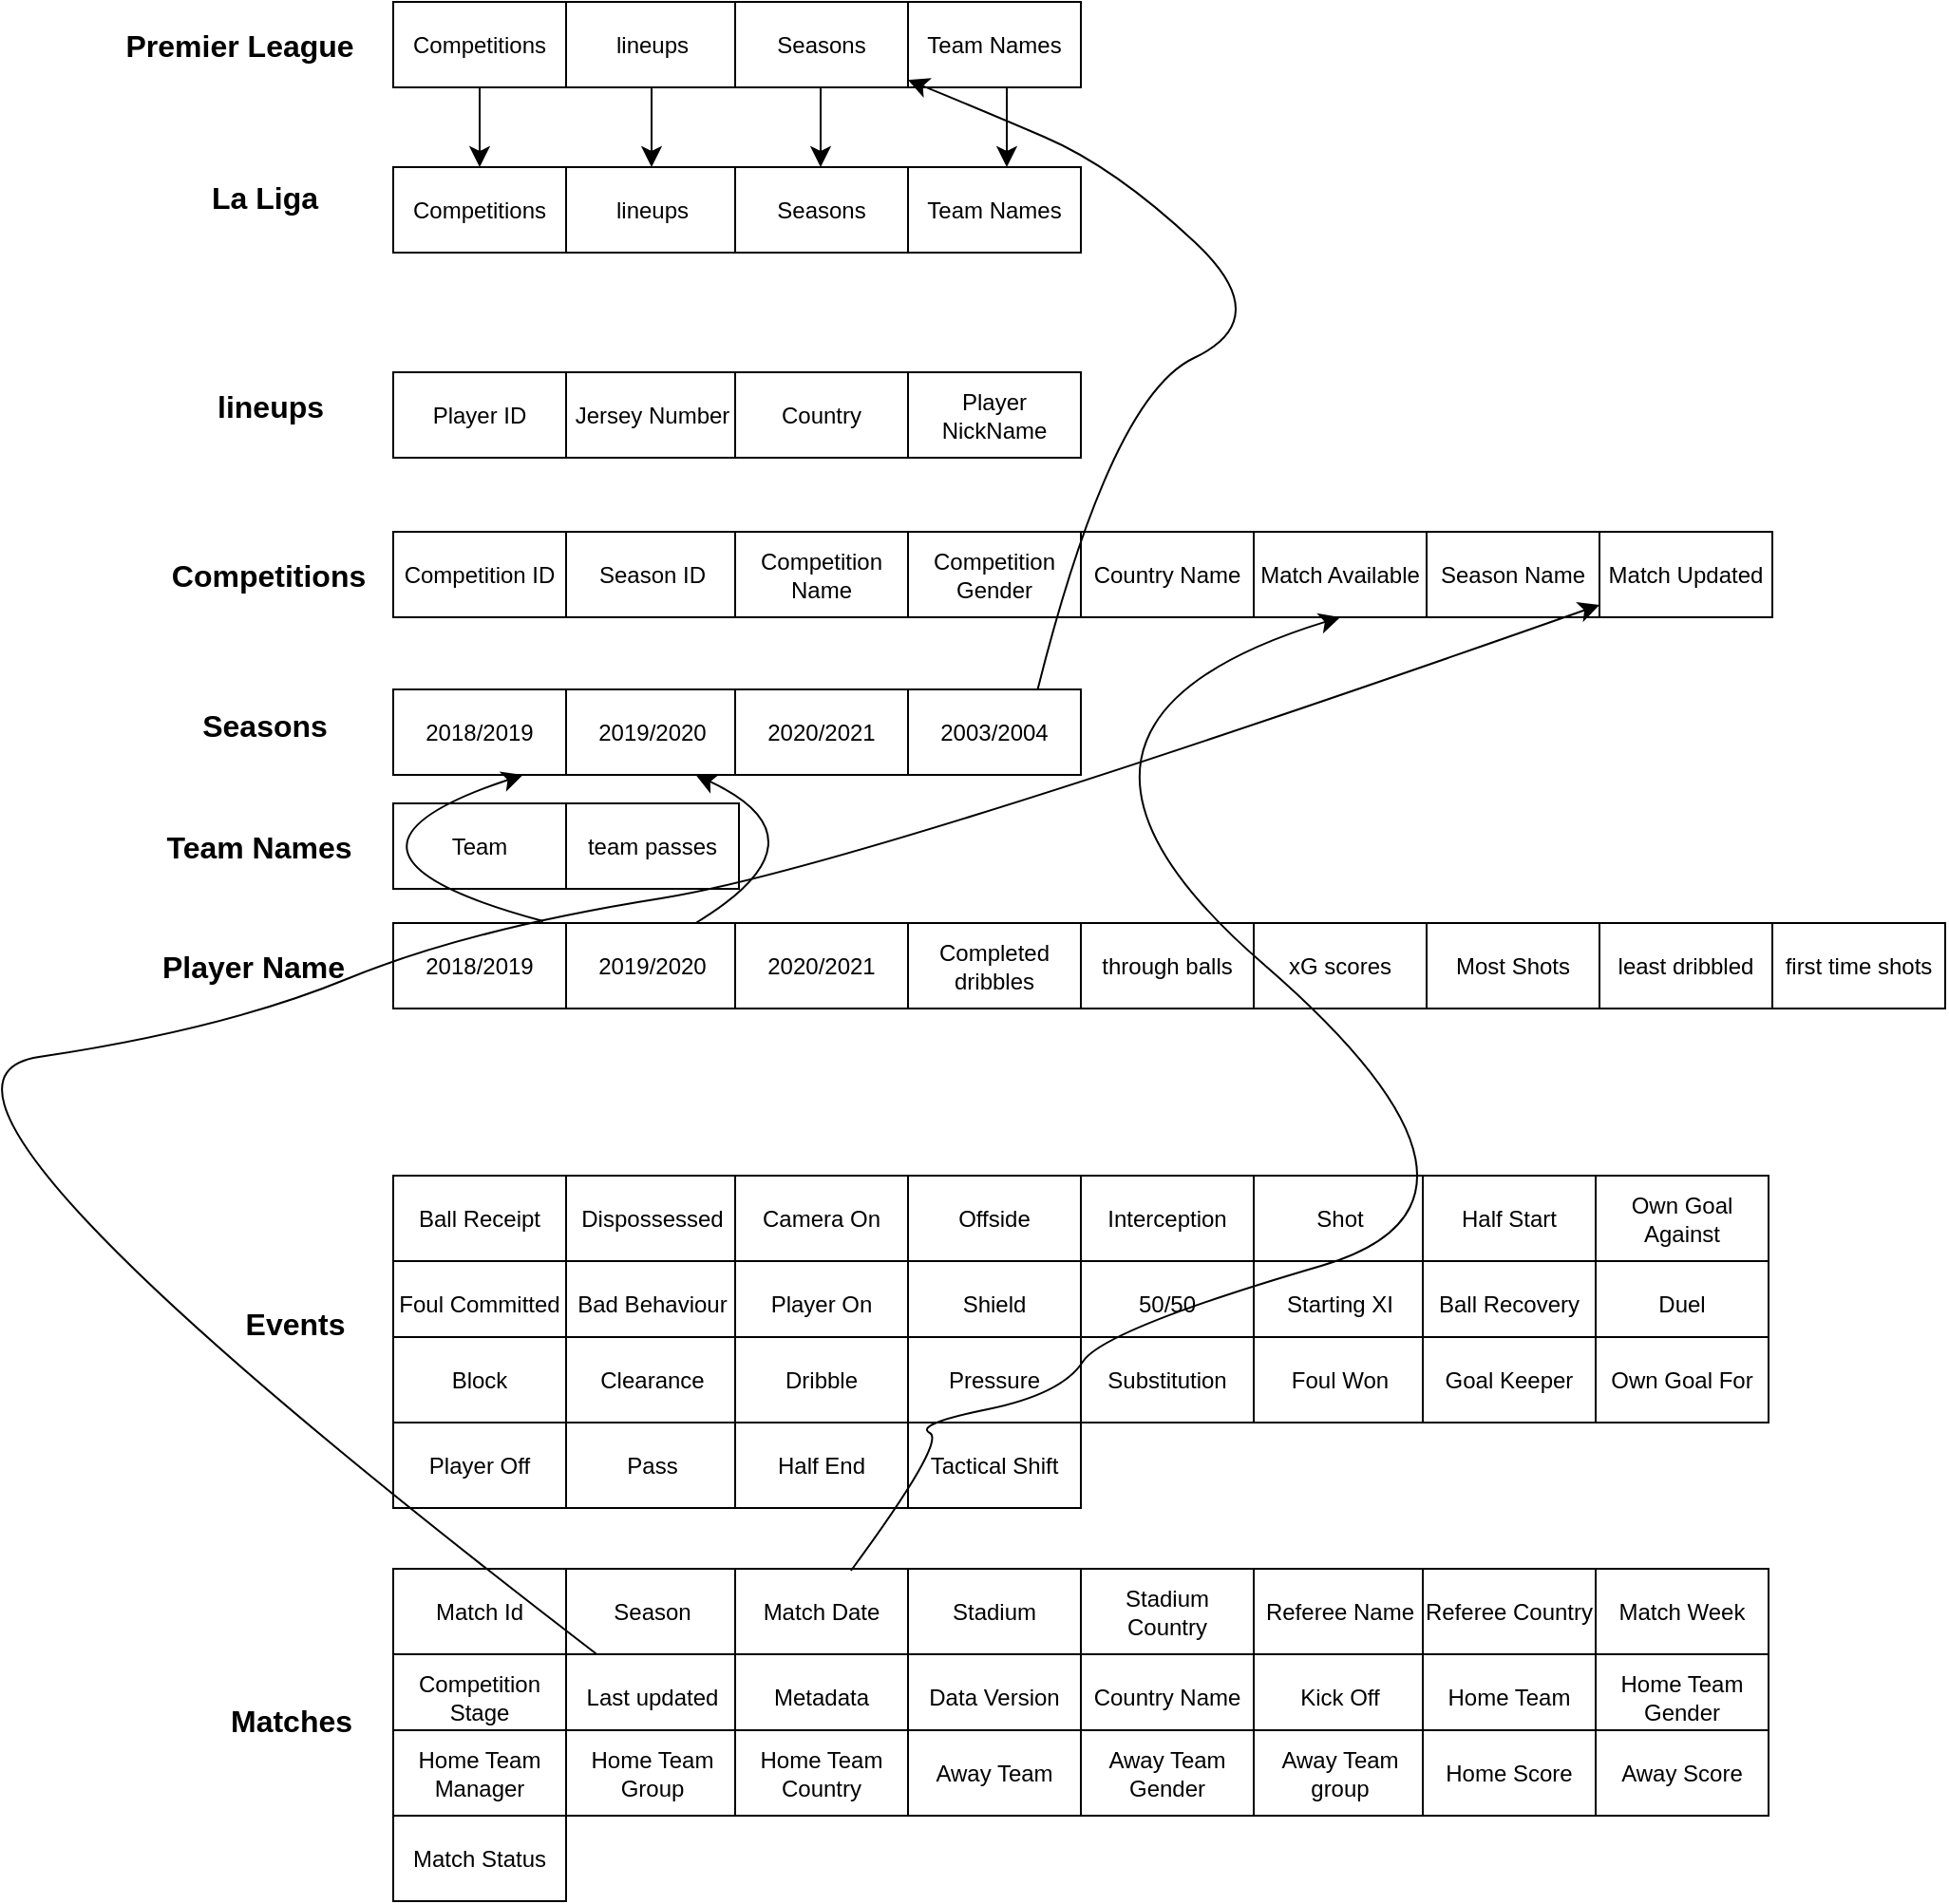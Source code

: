 <mxfile version="16.0.0" type="device"><diagram name="Page-1" id="v3cJPjmLHLIe_osmIs-M"><mxGraphModel dx="1979" dy="1418" grid="0" gridSize="10" guides="1" tooltips="1" connect="1" arrows="1" fold="1" page="0" pageScale="1" pageWidth="850" pageHeight="1100" math="0" shadow="0"><root><mxCell id="0"/><mxCell id="1" parent="0"/><mxCell id="_DDKm6Rnyv8ufEuw2oEN-2" value="&lt;b&gt;La Liga&lt;/b&gt;" style="text;html=1;align=center;verticalAlign=middle;resizable=0;points=[];autosize=1;strokeColor=none;fillColor=none;fontSize=16;" parent="1" vertex="1"><mxGeometry x="-55" y="-179" width="74" height="31" as="geometry"/></mxCell><mxCell id="_DDKm6Rnyv8ufEuw2oEN-3" value="&lt;b&gt;Premier League&amp;nbsp;&lt;/b&gt;" style="text;html=1;align=center;verticalAlign=middle;resizable=0;points=[];autosize=1;strokeColor=none;fillColor=none;fontSize=16;" parent="1" vertex="1"><mxGeometry x="-101" y="-259" width="143" height="31" as="geometry"/></mxCell><mxCell id="_DDKm6Rnyv8ufEuw2oEN-4" value="Competitions" style="text;html=1;align=center;verticalAlign=middle;resizable=0;points=[];autosize=1;strokeColor=none;fillColor=none;fontSize=16;fontStyle=1" parent="1" vertex="1"><mxGeometry x="-72" y="20" width="111" height="31" as="geometry"/></mxCell><mxCell id="_DDKm6Rnyv8ufEuw2oEN-5" value="lineups" style="text;html=1;align=center;verticalAlign=middle;resizable=0;points=[];autosize=1;strokeColor=none;fillColor=none;fontSize=16;fontStyle=1" parent="1" vertex="1"><mxGeometry x="-50" y="-69" width="69" height="31" as="geometry"/></mxCell><mxCell id="_DDKm6Rnyv8ufEuw2oEN-6" value="Seasons" style="text;html=1;align=center;verticalAlign=middle;resizable=0;points=[];autosize=1;strokeColor=none;fillColor=none;fontSize=16;fontStyle=1" parent="1" vertex="1"><mxGeometry x="-58.5" y="99" width="80" height="31" as="geometry"/></mxCell><mxCell id="_DDKm6Rnyv8ufEuw2oEN-7" value="Team Names" style="text;html=1;align=center;verticalAlign=middle;resizable=0;points=[];autosize=1;strokeColor=none;fillColor=none;fontSize=16;fontStyle=1" parent="1" vertex="1"><mxGeometry x="-77" y="163" width="112" height="31" as="geometry"/></mxCell><mxCell id="_DDKm6Rnyv8ufEuw2oEN-8" value="Player Name" style="text;html=1;align=center;verticalAlign=middle;resizable=0;points=[];autosize=1;strokeColor=none;fillColor=none;fontSize=16;fontStyle=1" parent="1" vertex="1"><mxGeometry x="-79" y="226" width="110" height="31" as="geometry"/></mxCell><mxCell id="_DDKm6Rnyv8ufEuw2oEN-10" value="Events" style="text;html=1;align=center;verticalAlign=middle;resizable=0;points=[];autosize=1;strokeColor=none;fillColor=none;fontSize=16;fontStyle=1" parent="1" vertex="1"><mxGeometry x="-36" y="414" width="67" height="31" as="geometry"/></mxCell><mxCell id="_DDKm6Rnyv8ufEuw2oEN-11" value="Matches" style="text;html=1;align=center;verticalAlign=middle;resizable=0;points=[];autosize=1;strokeColor=none;fillColor=none;fontSize=16;fontStyle=1" parent="1" vertex="1"><mxGeometry x="-43" y="623" width="78" height="31" as="geometry"/></mxCell><mxCell id="_DDKm6Rnyv8ufEuw2oEN-19" value="Competition ID" style="rounded=0;whiteSpace=wrap;html=1;" parent="1" vertex="1"><mxGeometry x="50" y="13" width="91" height="45" as="geometry"/></mxCell><mxCell id="_DDKm6Rnyv8ufEuw2oEN-20" value="Season ID" style="rounded=0;whiteSpace=wrap;html=1;" parent="1" vertex="1"><mxGeometry x="141" y="13" width="91" height="45" as="geometry"/></mxCell><mxCell id="_DDKm6Rnyv8ufEuw2oEN-21" value="Competition Name" style="rounded=0;whiteSpace=wrap;html=1;" parent="1" vertex="1"><mxGeometry x="230" y="13" width="91" height="45" as="geometry"/></mxCell><mxCell id="_DDKm6Rnyv8ufEuw2oEN-22" value="Competition Gender" style="rounded=0;whiteSpace=wrap;html=1;" parent="1" vertex="1"><mxGeometry x="321" y="13" width="91" height="45" as="geometry"/></mxCell><mxCell id="_DDKm6Rnyv8ufEuw2oEN-23" value="Country Name" style="rounded=0;whiteSpace=wrap;html=1;" parent="1" vertex="1"><mxGeometry x="412" y="13" width="91" height="45" as="geometry"/></mxCell><mxCell id="_DDKm6Rnyv8ufEuw2oEN-24" value="Match Available" style="rounded=0;whiteSpace=wrap;html=1;" parent="1" vertex="1"><mxGeometry x="503" y="13" width="91" height="45" as="geometry"/></mxCell><mxCell id="_DDKm6Rnyv8ufEuw2oEN-25" value="Season Name" style="rounded=0;whiteSpace=wrap;html=1;" parent="1" vertex="1"><mxGeometry x="594" y="13" width="91" height="45" as="geometry"/></mxCell><mxCell id="_DDKm6Rnyv8ufEuw2oEN-26" value="Match Updated" style="rounded=0;whiteSpace=wrap;html=1;" parent="1" vertex="1"><mxGeometry x="685" y="13" width="91" height="45" as="geometry"/></mxCell><mxCell id="_DDKm6Rnyv8ufEuw2oEN-27" value="2018/2019" style="rounded=0;whiteSpace=wrap;html=1;" parent="1" vertex="1"><mxGeometry x="50" y="219" width="91" height="45" as="geometry"/></mxCell><mxCell id="_DDKm6Rnyv8ufEuw2oEN-28" value="2019/2020" style="rounded=0;whiteSpace=wrap;html=1;" parent="1" vertex="1"><mxGeometry x="141" y="219" width="91" height="45" as="geometry"/></mxCell><mxCell id="_DDKm6Rnyv8ufEuw2oEN-29" value="2020/2021" style="rounded=0;whiteSpace=wrap;html=1;" parent="1" vertex="1"><mxGeometry x="230" y="219" width="91" height="45" as="geometry"/></mxCell><mxCell id="_DDKm6Rnyv8ufEuw2oEN-30" value="Completed dribbles" style="rounded=0;whiteSpace=wrap;html=1;" parent="1" vertex="1"><mxGeometry x="321" y="219" width="91" height="45" as="geometry"/></mxCell><mxCell id="_DDKm6Rnyv8ufEuw2oEN-31" value="through balls" style="rounded=0;whiteSpace=wrap;html=1;" parent="1" vertex="1"><mxGeometry x="412" y="219" width="91" height="45" as="geometry"/></mxCell><mxCell id="_DDKm6Rnyv8ufEuw2oEN-32" value="xG scores" style="rounded=0;whiteSpace=wrap;html=1;" parent="1" vertex="1"><mxGeometry x="503" y="219" width="91" height="45" as="geometry"/></mxCell><mxCell id="_DDKm6Rnyv8ufEuw2oEN-33" value="Most Shots" style="rounded=0;whiteSpace=wrap;html=1;" parent="1" vertex="1"><mxGeometry x="594" y="219" width="91" height="45" as="geometry"/></mxCell><mxCell id="_DDKm6Rnyv8ufEuw2oEN-34" value="least dribbled" style="rounded=0;whiteSpace=wrap;html=1;" parent="1" vertex="1"><mxGeometry x="685" y="219" width="91" height="45" as="geometry"/></mxCell><mxCell id="_DDKm6Rnyv8ufEuw2oEN-36" value="first time shots" style="rounded=0;whiteSpace=wrap;html=1;" parent="1" vertex="1"><mxGeometry x="776" y="219" width="91" height="45" as="geometry"/></mxCell><mxCell id="_DDKm6Rnyv8ufEuw2oEN-58" value="Ball Receipt" style="rounded=0;whiteSpace=wrap;html=1;" parent="1" vertex="1"><mxGeometry x="50" y="352" width="91" height="45" as="geometry"/></mxCell><mxCell id="_DDKm6Rnyv8ufEuw2oEN-59" value="Dispossessed" style="rounded=0;whiteSpace=wrap;html=1;" parent="1" vertex="1"><mxGeometry x="141" y="352" width="91" height="45" as="geometry"/></mxCell><mxCell id="_DDKm6Rnyv8ufEuw2oEN-60" value="Camera On" style="rounded=0;whiteSpace=wrap;html=1;" parent="1" vertex="1"><mxGeometry x="230" y="352" width="91" height="45" as="geometry"/></mxCell><mxCell id="_DDKm6Rnyv8ufEuw2oEN-61" value="Offside" style="rounded=0;whiteSpace=wrap;html=1;" parent="1" vertex="1"><mxGeometry x="321" y="352" width="91" height="45" as="geometry"/></mxCell><mxCell id="_DDKm6Rnyv8ufEuw2oEN-62" value="Interception" style="rounded=0;whiteSpace=wrap;html=1;" parent="1" vertex="1"><mxGeometry x="412" y="352" width="91" height="45" as="geometry"/></mxCell><mxCell id="_DDKm6Rnyv8ufEuw2oEN-63" value="Shot" style="rounded=0;whiteSpace=wrap;html=1;" parent="1" vertex="1"><mxGeometry x="503" y="352" width="91" height="45" as="geometry"/></mxCell><mxCell id="_DDKm6Rnyv8ufEuw2oEN-64" value="Half Start" style="rounded=0;whiteSpace=wrap;html=1;" parent="1" vertex="1"><mxGeometry x="592" y="352" width="91" height="45" as="geometry"/></mxCell><mxCell id="_DDKm6Rnyv8ufEuw2oEN-65" value="Own Goal Against" style="rounded=0;whiteSpace=wrap;html=1;" parent="1" vertex="1"><mxGeometry x="683" y="352" width="91" height="45" as="geometry"/></mxCell><mxCell id="_DDKm6Rnyv8ufEuw2oEN-74" value="Foul Committed" style="rounded=0;whiteSpace=wrap;html=1;" parent="1" vertex="1"><mxGeometry x="50" y="397" width="91" height="45" as="geometry"/></mxCell><mxCell id="_DDKm6Rnyv8ufEuw2oEN-75" value="Bad Behaviour" style="rounded=0;whiteSpace=wrap;html=1;" parent="1" vertex="1"><mxGeometry x="141" y="397" width="91" height="45" as="geometry"/></mxCell><mxCell id="_DDKm6Rnyv8ufEuw2oEN-76" value="Player On" style="rounded=0;whiteSpace=wrap;html=1;" parent="1" vertex="1"><mxGeometry x="230" y="397" width="91" height="45" as="geometry"/></mxCell><mxCell id="_DDKm6Rnyv8ufEuw2oEN-77" value="Shield" style="rounded=0;whiteSpace=wrap;html=1;" parent="1" vertex="1"><mxGeometry x="321" y="397" width="91" height="45" as="geometry"/></mxCell><mxCell id="_DDKm6Rnyv8ufEuw2oEN-78" value="50/50" style="rounded=0;whiteSpace=wrap;html=1;" parent="1" vertex="1"><mxGeometry x="412" y="397" width="91" height="45" as="geometry"/></mxCell><mxCell id="_DDKm6Rnyv8ufEuw2oEN-79" value="Starting XI" style="rounded=0;whiteSpace=wrap;html=1;" parent="1" vertex="1"><mxGeometry x="503" y="397" width="91" height="45" as="geometry"/></mxCell><mxCell id="_DDKm6Rnyv8ufEuw2oEN-80" value="Ball Recovery" style="rounded=0;whiteSpace=wrap;html=1;" parent="1" vertex="1"><mxGeometry x="592" y="397" width="91" height="45" as="geometry"/></mxCell><mxCell id="_DDKm6Rnyv8ufEuw2oEN-81" value="Duel" style="rounded=0;whiteSpace=wrap;html=1;" parent="1" vertex="1"><mxGeometry x="683" y="397" width="91" height="45" as="geometry"/></mxCell><mxCell id="_DDKm6Rnyv8ufEuw2oEN-82" value="Block" style="rounded=0;whiteSpace=wrap;html=1;" parent="1" vertex="1"><mxGeometry x="50" y="437" width="91" height="45" as="geometry"/></mxCell><mxCell id="_DDKm6Rnyv8ufEuw2oEN-83" value="Clearance" style="rounded=0;whiteSpace=wrap;html=1;" parent="1" vertex="1"><mxGeometry x="141" y="437" width="91" height="45" as="geometry"/></mxCell><mxCell id="_DDKm6Rnyv8ufEuw2oEN-84" value="Dribble" style="rounded=0;whiteSpace=wrap;html=1;" parent="1" vertex="1"><mxGeometry x="230" y="437" width="91" height="45" as="geometry"/></mxCell><mxCell id="_DDKm6Rnyv8ufEuw2oEN-85" value="Pressure" style="rounded=0;whiteSpace=wrap;html=1;" parent="1" vertex="1"><mxGeometry x="321" y="437" width="91" height="45" as="geometry"/></mxCell><mxCell id="_DDKm6Rnyv8ufEuw2oEN-86" value="Substitution" style="rounded=0;whiteSpace=wrap;html=1;" parent="1" vertex="1"><mxGeometry x="412" y="437" width="91" height="45" as="geometry"/></mxCell><mxCell id="_DDKm6Rnyv8ufEuw2oEN-87" value="Foul Won" style="rounded=0;whiteSpace=wrap;html=1;" parent="1" vertex="1"><mxGeometry x="503" y="437" width="91" height="45" as="geometry"/></mxCell><mxCell id="_DDKm6Rnyv8ufEuw2oEN-88" value="Goal Keeper" style="rounded=0;whiteSpace=wrap;html=1;" parent="1" vertex="1"><mxGeometry x="592" y="437" width="91" height="45" as="geometry"/></mxCell><mxCell id="_DDKm6Rnyv8ufEuw2oEN-89" value="Own Goal For" style="rounded=0;whiteSpace=wrap;html=1;" parent="1" vertex="1"><mxGeometry x="683" y="437" width="91" height="45" as="geometry"/></mxCell><mxCell id="_DDKm6Rnyv8ufEuw2oEN-90" value="Player Off" style="rounded=0;whiteSpace=wrap;html=1;" parent="1" vertex="1"><mxGeometry x="50" y="482" width="91" height="45" as="geometry"/></mxCell><mxCell id="_DDKm6Rnyv8ufEuw2oEN-91" value="Pass" style="rounded=0;whiteSpace=wrap;html=1;" parent="1" vertex="1"><mxGeometry x="141" y="482" width="91" height="45" as="geometry"/></mxCell><mxCell id="_DDKm6Rnyv8ufEuw2oEN-92" value="Half End" style="rounded=0;whiteSpace=wrap;html=1;" parent="1" vertex="1"><mxGeometry x="230" y="482" width="91" height="45" as="geometry"/></mxCell><mxCell id="_DDKm6Rnyv8ufEuw2oEN-93" value="Tactical Shift" style="rounded=0;whiteSpace=wrap;html=1;" parent="1" vertex="1"><mxGeometry x="321" y="482" width="91" height="45" as="geometry"/></mxCell><mxCell id="_DDKm6Rnyv8ufEuw2oEN-98" value="Match Id" style="rounded=0;whiteSpace=wrap;html=1;" parent="1" vertex="1"><mxGeometry x="50" y="559" width="91" height="45" as="geometry"/></mxCell><mxCell id="_DDKm6Rnyv8ufEuw2oEN-99" value="Season" style="rounded=0;whiteSpace=wrap;html=1;" parent="1" vertex="1"><mxGeometry x="141" y="559" width="91" height="45" as="geometry"/></mxCell><mxCell id="_DDKm6Rnyv8ufEuw2oEN-100" value="Match Date" style="rounded=0;whiteSpace=wrap;html=1;" parent="1" vertex="1"><mxGeometry x="230" y="559" width="91" height="45" as="geometry"/></mxCell><mxCell id="_DDKm6Rnyv8ufEuw2oEN-101" value="Stadium" style="rounded=0;whiteSpace=wrap;html=1;" parent="1" vertex="1"><mxGeometry x="321" y="559" width="91" height="45" as="geometry"/></mxCell><mxCell id="_DDKm6Rnyv8ufEuw2oEN-102" value="Stadium Country" style="rounded=0;whiteSpace=wrap;html=1;" parent="1" vertex="1"><mxGeometry x="412" y="559" width="91" height="45" as="geometry"/></mxCell><mxCell id="_DDKm6Rnyv8ufEuw2oEN-103" value="Referee Name" style="rounded=0;whiteSpace=wrap;html=1;" parent="1" vertex="1"><mxGeometry x="503" y="559" width="91" height="45" as="geometry"/></mxCell><mxCell id="_DDKm6Rnyv8ufEuw2oEN-104" value="Referee Country" style="rounded=0;whiteSpace=wrap;html=1;" parent="1" vertex="1"><mxGeometry x="592" y="559" width="91" height="45" as="geometry"/></mxCell><mxCell id="_DDKm6Rnyv8ufEuw2oEN-105" value="Match Week" style="rounded=0;whiteSpace=wrap;html=1;" parent="1" vertex="1"><mxGeometry x="683" y="559" width="91" height="45" as="geometry"/></mxCell><mxCell id="_DDKm6Rnyv8ufEuw2oEN-106" value="Competition Stage" style="rounded=0;whiteSpace=wrap;html=1;" parent="1" vertex="1"><mxGeometry x="50" y="604" width="91" height="45" as="geometry"/></mxCell><mxCell id="_DDKm6Rnyv8ufEuw2oEN-107" value="Last updated" style="rounded=0;whiteSpace=wrap;html=1;" parent="1" vertex="1"><mxGeometry x="141" y="604" width="91" height="45" as="geometry"/></mxCell><mxCell id="_DDKm6Rnyv8ufEuw2oEN-108" value="Metadata" style="rounded=0;whiteSpace=wrap;html=1;" parent="1" vertex="1"><mxGeometry x="230" y="604" width="91" height="45" as="geometry"/></mxCell><mxCell id="_DDKm6Rnyv8ufEuw2oEN-109" value="Data Version" style="rounded=0;whiteSpace=wrap;html=1;" parent="1" vertex="1"><mxGeometry x="321" y="604" width="91" height="45" as="geometry"/></mxCell><mxCell id="_DDKm6Rnyv8ufEuw2oEN-110" value="Country Name" style="rounded=0;whiteSpace=wrap;html=1;" parent="1" vertex="1"><mxGeometry x="412" y="604" width="91" height="45" as="geometry"/></mxCell><mxCell id="_DDKm6Rnyv8ufEuw2oEN-111" value="Kick Off" style="rounded=0;whiteSpace=wrap;html=1;" parent="1" vertex="1"><mxGeometry x="503" y="604" width="91" height="45" as="geometry"/></mxCell><mxCell id="_DDKm6Rnyv8ufEuw2oEN-112" value="Home Team" style="rounded=0;whiteSpace=wrap;html=1;" parent="1" vertex="1"><mxGeometry x="592" y="604" width="91" height="45" as="geometry"/></mxCell><mxCell id="_DDKm6Rnyv8ufEuw2oEN-113" value="Home Team Gender" style="rounded=0;whiteSpace=wrap;html=1;" parent="1" vertex="1"><mxGeometry x="683" y="604" width="91" height="45" as="geometry"/></mxCell><mxCell id="_DDKm6Rnyv8ufEuw2oEN-114" value="Home Team Manager" style="rounded=0;whiteSpace=wrap;html=1;" parent="1" vertex="1"><mxGeometry x="50" y="644" width="91" height="45" as="geometry"/></mxCell><mxCell id="_DDKm6Rnyv8ufEuw2oEN-115" value="Home Team Group" style="rounded=0;whiteSpace=wrap;html=1;" parent="1" vertex="1"><mxGeometry x="141" y="644" width="91" height="45" as="geometry"/></mxCell><mxCell id="_DDKm6Rnyv8ufEuw2oEN-116" value="Home Team Country" style="rounded=0;whiteSpace=wrap;html=1;" parent="1" vertex="1"><mxGeometry x="230" y="644" width="91" height="45" as="geometry"/></mxCell><mxCell id="_DDKm6Rnyv8ufEuw2oEN-117" value="Away Team" style="rounded=0;whiteSpace=wrap;html=1;" parent="1" vertex="1"><mxGeometry x="321" y="644" width="91" height="45" as="geometry"/></mxCell><mxCell id="_DDKm6Rnyv8ufEuw2oEN-118" value="Away Team Gender" style="rounded=0;whiteSpace=wrap;html=1;" parent="1" vertex="1"><mxGeometry x="412" y="644" width="91" height="45" as="geometry"/></mxCell><mxCell id="_DDKm6Rnyv8ufEuw2oEN-119" value="Away Team group" style="rounded=0;whiteSpace=wrap;html=1;" parent="1" vertex="1"><mxGeometry x="503" y="644" width="91" height="45" as="geometry"/></mxCell><mxCell id="_DDKm6Rnyv8ufEuw2oEN-120" value="Home Score" style="rounded=0;whiteSpace=wrap;html=1;" parent="1" vertex="1"><mxGeometry x="592" y="644" width="91" height="45" as="geometry"/></mxCell><mxCell id="_DDKm6Rnyv8ufEuw2oEN-121" value="Away Score" style="rounded=0;whiteSpace=wrap;html=1;" parent="1" vertex="1"><mxGeometry x="683" y="644" width="91" height="45" as="geometry"/></mxCell><mxCell id="_DDKm6Rnyv8ufEuw2oEN-122" value="Match Status" style="rounded=0;whiteSpace=wrap;html=1;" parent="1" vertex="1"><mxGeometry x="50" y="689" width="91" height="45" as="geometry"/></mxCell><mxCell id="_DDKm6Rnyv8ufEuw2oEN-126" value="Team" style="rounded=0;whiteSpace=wrap;html=1;" parent="1" vertex="1"><mxGeometry x="50" y="156" width="91" height="45" as="geometry"/></mxCell><mxCell id="_DDKm6Rnyv8ufEuw2oEN-127" value="team passes" style="rounded=0;whiteSpace=wrap;html=1;" parent="1" vertex="1"><mxGeometry x="141" y="156" width="91" height="45" as="geometry"/></mxCell><mxCell id="_DDKm6Rnyv8ufEuw2oEN-131" value="2018/2019" style="rounded=0;whiteSpace=wrap;html=1;" parent="1" vertex="1"><mxGeometry x="50" y="96" width="91" height="45" as="geometry"/></mxCell><mxCell id="_DDKm6Rnyv8ufEuw2oEN-132" value="2019/2020" style="rounded=0;whiteSpace=wrap;html=1;" parent="1" vertex="1"><mxGeometry x="141" y="96" width="91" height="45" as="geometry"/></mxCell><mxCell id="_DDKm6Rnyv8ufEuw2oEN-133" value="2020/2021" style="rounded=0;whiteSpace=wrap;html=1;" parent="1" vertex="1"><mxGeometry x="230" y="96" width="91" height="45" as="geometry"/></mxCell><mxCell id="_DDKm6Rnyv8ufEuw2oEN-134" value="2003/2004" style="rounded=0;whiteSpace=wrap;html=1;" parent="1" vertex="1"><mxGeometry x="321" y="96" width="91" height="45" as="geometry"/></mxCell><mxCell id="_DDKm6Rnyv8ufEuw2oEN-135" value="Player ID" style="rounded=0;whiteSpace=wrap;html=1;" parent="1" vertex="1"><mxGeometry x="50" y="-71" width="91" height="45" as="geometry"/></mxCell><mxCell id="_DDKm6Rnyv8ufEuw2oEN-136" value="Jersey Number" style="rounded=0;whiteSpace=wrap;html=1;" parent="1" vertex="1"><mxGeometry x="141" y="-71" width="91" height="45" as="geometry"/></mxCell><mxCell id="_DDKm6Rnyv8ufEuw2oEN-137" value="Country" style="rounded=0;whiteSpace=wrap;html=1;" parent="1" vertex="1"><mxGeometry x="230" y="-71" width="91" height="45" as="geometry"/></mxCell><mxCell id="_DDKm6Rnyv8ufEuw2oEN-138" value="Player NickName" style="rounded=0;whiteSpace=wrap;html=1;" parent="1" vertex="1"><mxGeometry x="321" y="-71" width="91" height="45" as="geometry"/></mxCell><mxCell id="_DDKm6Rnyv8ufEuw2oEN-139" value="Competitions" style="rounded=0;whiteSpace=wrap;html=1;" parent="1" vertex="1"><mxGeometry x="50" y="-179" width="91" height="45" as="geometry"/></mxCell><mxCell id="_DDKm6Rnyv8ufEuw2oEN-140" value="lineups" style="rounded=0;whiteSpace=wrap;html=1;" parent="1" vertex="1"><mxGeometry x="141" y="-179" width="91" height="45" as="geometry"/></mxCell><mxCell id="_DDKm6Rnyv8ufEuw2oEN-141" value="Seasons" style="rounded=0;whiteSpace=wrap;html=1;" parent="1" vertex="1"><mxGeometry x="230" y="-179" width="91" height="45" as="geometry"/></mxCell><mxCell id="_DDKm6Rnyv8ufEuw2oEN-142" value="Team Names" style="rounded=0;whiteSpace=wrap;html=1;" parent="1" vertex="1"><mxGeometry x="321" y="-179" width="91" height="45" as="geometry"/></mxCell><mxCell id="_DDKm6Rnyv8ufEuw2oEN-155" value="Competitions" style="rounded=0;whiteSpace=wrap;html=1;" parent="1" vertex="1"><mxGeometry x="50" y="-266" width="91" height="45" as="geometry"/></mxCell><mxCell id="_DDKm6Rnyv8ufEuw2oEN-156" value="lineups" style="rounded=0;whiteSpace=wrap;html=1;" parent="1" vertex="1"><mxGeometry x="141" y="-266" width="91" height="45" as="geometry"/></mxCell><mxCell id="_DDKm6Rnyv8ufEuw2oEN-157" value="Seasons" style="rounded=0;whiteSpace=wrap;html=1;" parent="1" vertex="1"><mxGeometry x="230" y="-266" width="91" height="45" as="geometry"/></mxCell><mxCell id="_DDKm6Rnyv8ufEuw2oEN-158" value="Team Names" style="rounded=0;whiteSpace=wrap;html=1;" parent="1" vertex="1"><mxGeometry x="321" y="-266" width="91" height="45" as="geometry"/></mxCell><mxCell id="_DDKm6Rnyv8ufEuw2oEN-160" value="" style="endArrow=classic;html=1;rounded=0;fontSize=12;startSize=8;endSize=8;curved=1;" parent="1" source="_DDKm6Rnyv8ufEuw2oEN-155" target="_DDKm6Rnyv8ufEuw2oEN-139" edge="1"><mxGeometry width="50" height="50" relative="1" as="geometry"><mxPoint x="130" y="129" as="sourcePoint"/><mxPoint x="180" y="79" as="targetPoint"/></mxGeometry></mxCell><mxCell id="_DDKm6Rnyv8ufEuw2oEN-161" value="" style="endArrow=classic;html=1;rounded=0;fontSize=12;startSize=8;endSize=8;curved=1;" parent="1" edge="1"><mxGeometry width="50" height="50" relative="1" as="geometry"><mxPoint x="186" y="-221" as="sourcePoint"/><mxPoint x="186" y="-179" as="targetPoint"/></mxGeometry></mxCell><mxCell id="_DDKm6Rnyv8ufEuw2oEN-162" value="" style="endArrow=classic;html=1;rounded=0;fontSize=12;startSize=8;endSize=8;curved=1;" parent="1" edge="1"><mxGeometry width="50" height="50" relative="1" as="geometry"><mxPoint x="275" y="-221" as="sourcePoint"/><mxPoint x="275" y="-179" as="targetPoint"/></mxGeometry></mxCell><mxCell id="_DDKm6Rnyv8ufEuw2oEN-163" value="" style="endArrow=classic;html=1;rounded=0;fontSize=12;startSize=8;endSize=8;curved=1;" parent="1" edge="1"><mxGeometry width="50" height="50" relative="1" as="geometry"><mxPoint x="373" y="-221" as="sourcePoint"/><mxPoint x="373" y="-179" as="targetPoint"/></mxGeometry></mxCell><mxCell id="_DDKm6Rnyv8ufEuw2oEN-164" value="" style="endArrow=classic;html=1;rounded=0;fontSize=12;startSize=8;endSize=8;curved=1;entryX=0.75;entryY=1;entryDx=0;entryDy=0;exitX=0.868;exitY=-0.022;exitDx=0;exitDy=0;exitPerimeter=0;" parent="1" source="_DDKm6Rnyv8ufEuw2oEN-27" target="_DDKm6Rnyv8ufEuw2oEN-131" edge="1"><mxGeometry width="50" height="50" relative="1" as="geometry"><mxPoint x="254" y="329" as="sourcePoint"/><mxPoint x="304" y="279" as="targetPoint"/><Array as="points"><mxPoint x="-5" y="182"/></Array></mxGeometry></mxCell><mxCell id="_DDKm6Rnyv8ufEuw2oEN-165" value="" style="endArrow=classic;html=1;rounded=0;fontSize=12;startSize=8;endSize=8;curved=1;entryX=0.75;entryY=1;entryDx=0;entryDy=0;exitX=0.75;exitY=0;exitDx=0;exitDy=0;" parent="1" source="_DDKm6Rnyv8ufEuw2oEN-28" target="_DDKm6Rnyv8ufEuw2oEN-132" edge="1"><mxGeometry width="50" height="50" relative="1" as="geometry"><mxPoint x="254" y="329" as="sourcePoint"/><mxPoint x="304" y="279" as="targetPoint"/><Array as="points"><mxPoint x="282" y="175"/></Array></mxGeometry></mxCell><mxCell id="_DDKm6Rnyv8ufEuw2oEN-166" value="" style="endArrow=classic;html=1;rounded=0;fontSize=12;startSize=8;endSize=8;curved=1;exitX=0.75;exitY=0;exitDx=0;exitDy=0;" parent="1" source="_DDKm6Rnyv8ufEuw2oEN-134" target="_DDKm6Rnyv8ufEuw2oEN-157" edge="1"><mxGeometry width="50" height="50" relative="1" as="geometry"><mxPoint x="214" y="129" as="sourcePoint"/><mxPoint x="264" y="79" as="targetPoint"/><Array as="points"><mxPoint x="428" y="-58"/><mxPoint x="515" y="-99"/><mxPoint x="430" y="-179"/><mxPoint x="355" y="-211"/></Array></mxGeometry></mxCell><mxCell id="_DDKm6Rnyv8ufEuw2oEN-167" value="" style="endArrow=classic;html=1;rounded=0;fontSize=12;startSize=8;endSize=8;curved=1;" parent="1" source="_DDKm6Rnyv8ufEuw2oEN-107" target="_DDKm6Rnyv8ufEuw2oEN-26" edge="1"><mxGeometry width="50" height="50" relative="1" as="geometry"><mxPoint x="327" y="429" as="sourcePoint"/><mxPoint x="377" y="379" as="targetPoint"/><Array as="points"><mxPoint x="-234" y="304"/><mxPoint x="-39" y="275"/><mxPoint x="90" y="222"/><mxPoint x="292" y="190"/></Array></mxGeometry></mxCell><mxCell id="_DDKm6Rnyv8ufEuw2oEN-168" value="" style="endArrow=classic;html=1;rounded=0;fontSize=12;startSize=8;endSize=8;curved=1;exitX=0.67;exitY=0.022;exitDx=0;exitDy=0;exitPerimeter=0;entryX=0.5;entryY=1;entryDx=0;entryDy=0;" parent="1" source="_DDKm6Rnyv8ufEuw2oEN-100" target="_DDKm6Rnyv8ufEuw2oEN-24" edge="1"><mxGeometry width="50" height="50" relative="1" as="geometry"><mxPoint x="386" y="429" as="sourcePoint"/><mxPoint x="436" y="379" as="targetPoint"/><Array as="points"><mxPoint x="341" y="492"/><mxPoint x="324" y="483"/><mxPoint x="402" y="467"/><mxPoint x="424" y="433"/><mxPoint x="653" y="366"/><mxPoint x="363" y="115"/></Array></mxGeometry></mxCell></root></mxGraphModel></diagram></mxfile>